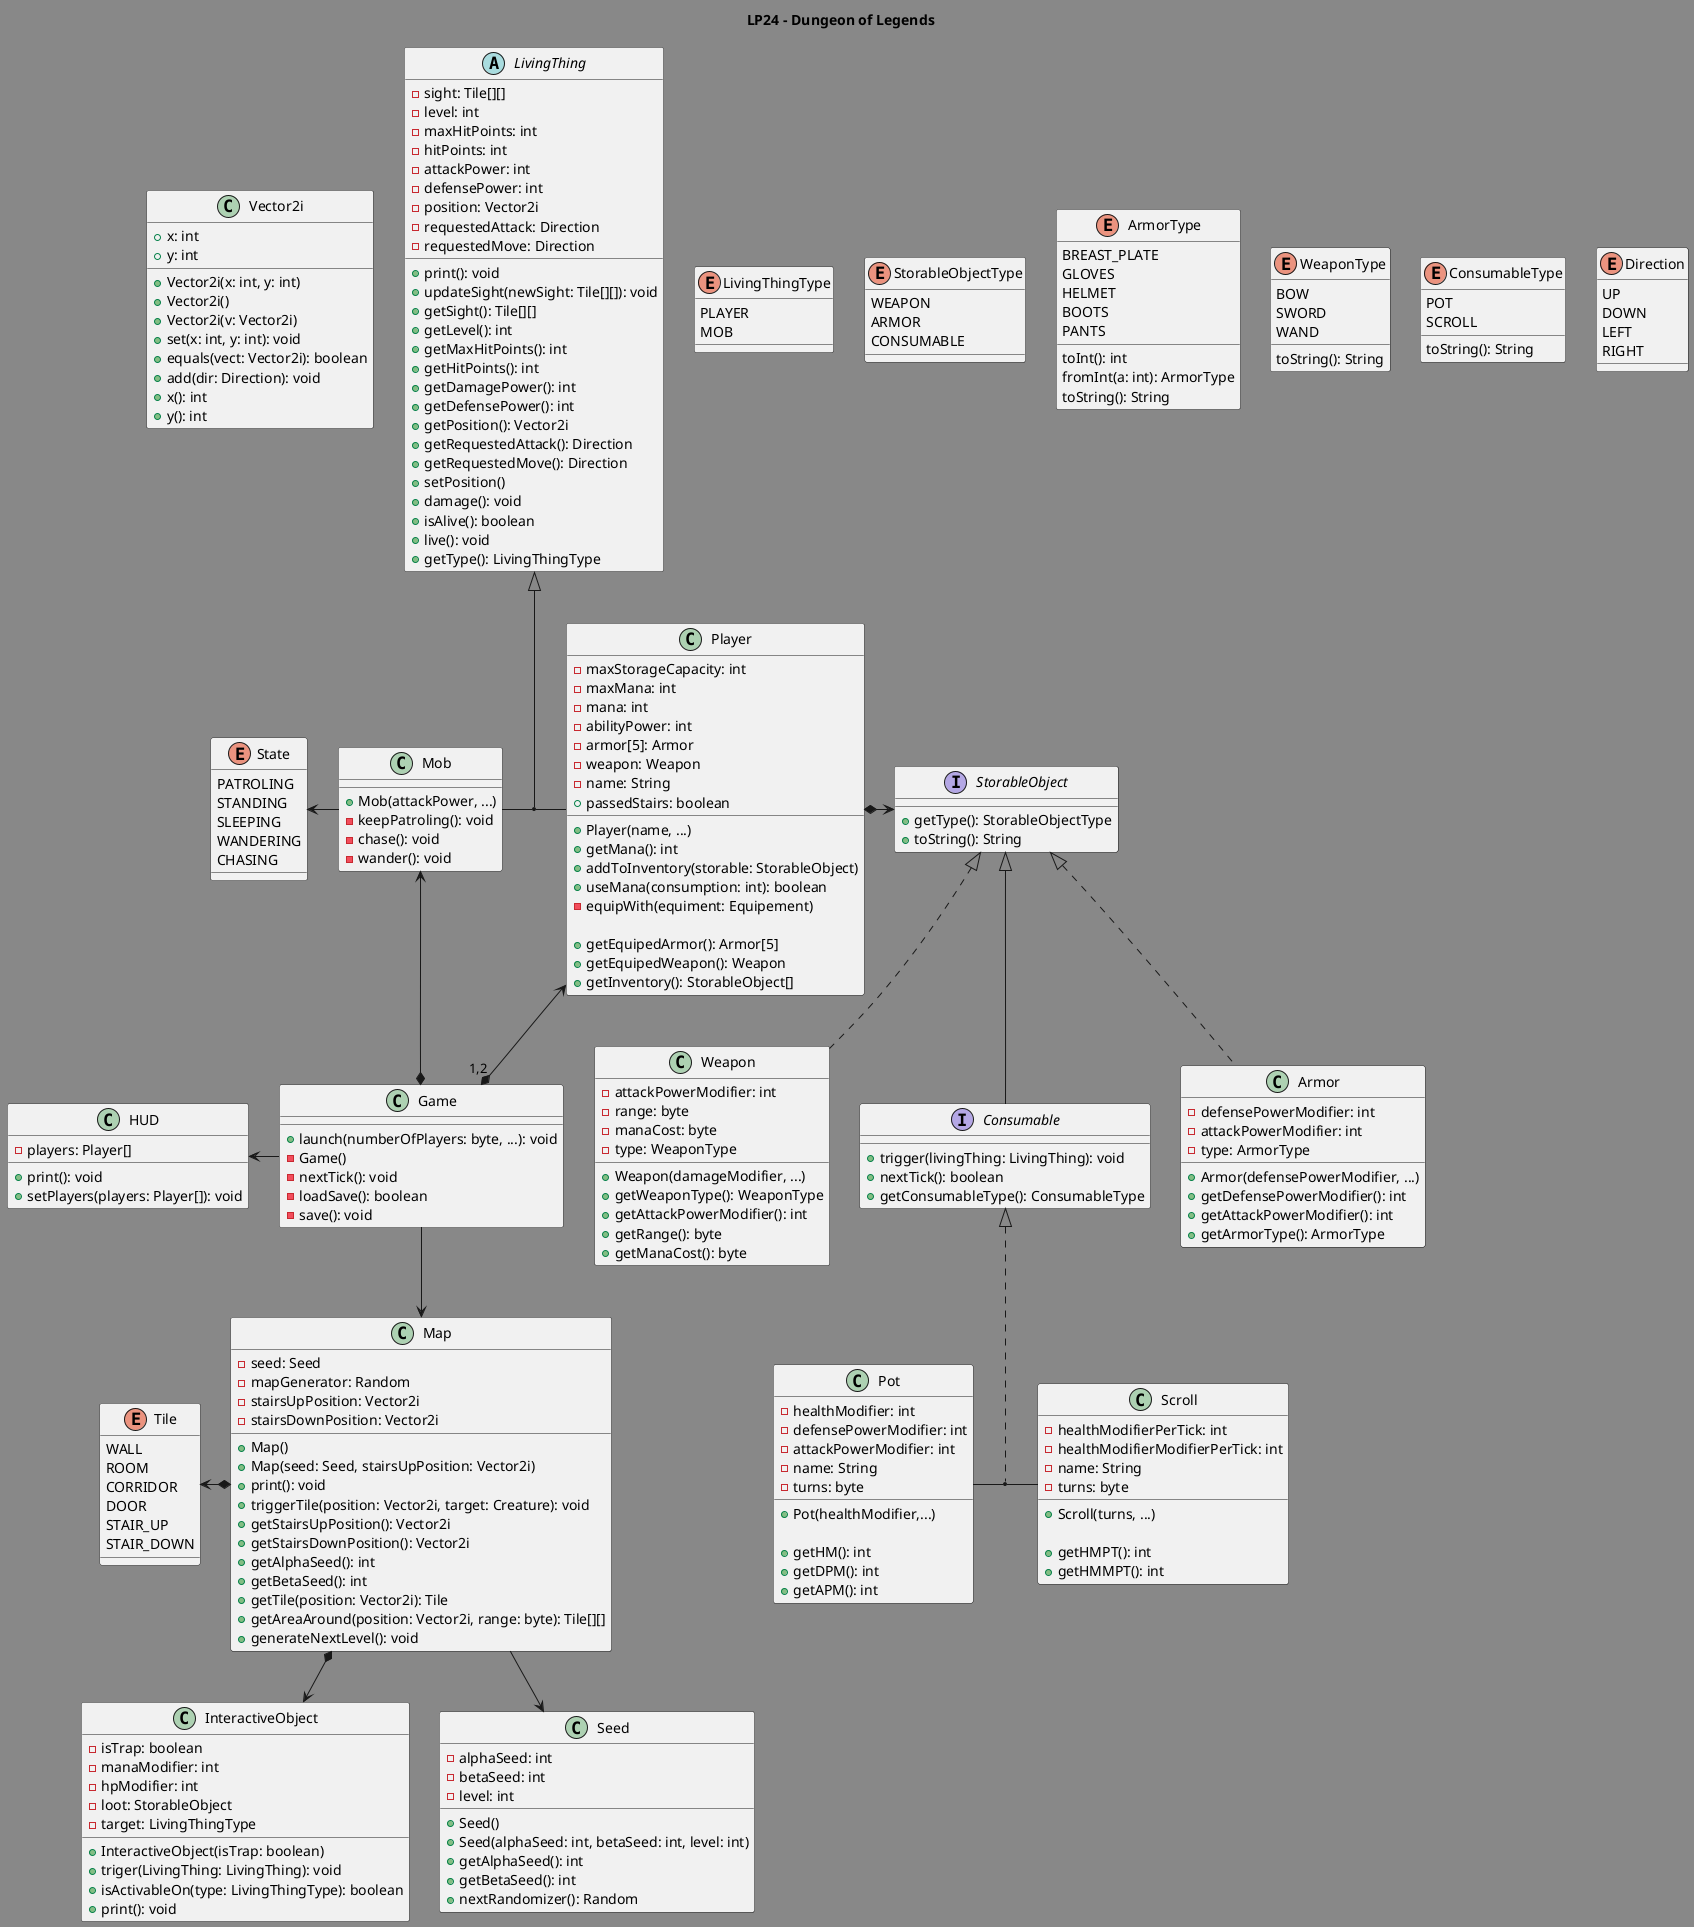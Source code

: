 'You may preview the uml using www.planttext.com/planttext
@startuml
title LP24 - Dungeon of Legends

skinparam {
    nodesep 30
    ranksep 51
    backgroundcolor #888888
}

enum Direction{
    UP
    DOWN
    LEFT
    RIGHT
}
enum ConsumableType{
    POT
    SCROLL
    toString(): String
}

enum WeaponType{
    BOW
    SWORD
    WAND
    toString(): String
}

enum ArmorType{
    BREAST_PLATE
    GLOVES
    HELMET
    BOOTS
    PANTS
    toInt(): int
    fromInt(a: int): ArmorType
    toString(): String
}
enum StorableObjectType{
    WEAPON
    ARMOR
    CONSUMABLE
}

enum LivingThingType{
    PLAYER
    MOB
}

enum Tile{
    WALL
    ROOM
    CORRIDOR
    DOOR
    STAIR_UP
    STAIR_DOWN
}

LivingThingType -[hidden]right- StorableObjectType
ArmorType -[hidden]left- StorableObjectType
WeaponType -[hidden]left- ArmorType
WeaponType -[hidden]right- ConsumableType

interface StorableObject{
    + getType(): StorableObjectType
    + toString(): String
}


interface Consumable{
    + trigger(livingThing: LivingThing): void
    + nextTick(): boolean
    + getConsumableType(): ConsumableType
}
StorableObject <|-- Consumable


class Armor{
    - defensePowerModifier: int
    - attackPowerModifier: int
    - type: ArmorType
    + Armor(defensePowerModifier, ...)
    + getDefensePowerModifier(): int
    + getAttackPowerModifier(): int
    + getArmorType(): ArmorType
}
Armor -[hidden]up-> StorableObject
Consumable -[hidden]right- Armor
StorableObject <|.. Armor

class Weapon{
    - attackPowerModifier: int
    - range: byte
    - manaCost: byte
    - type: WeaponType
    + Weapon(damageModifier, ...)
    + getWeaponType(): WeaponType
    + getAttackPowerModifier(): int
    + getRange(): byte
    + getManaCost(): byte
}
StorableObject <|.. Weapon

class Scroll{
    - healthModifierPerTick: int
    - healthModifierModifierPerTick: int
    - name: String
    - turns: byte
    + Scroll(turns, ...)

    'For saving purposes
    + getHMPT(): int
    + getHMMPT(): int
}

class Pot{
    - healthModifier: int
    - defensePowerModifier: int
    - attackPowerModifier: int
    - name: String
    - turns: byte
    + Pot(healthModifier,...)

    'For saving purposes
    + getHM(): int
    + getDPM(): int
    + getAPM(): int
}
Pot -[hidden]up-> Consumable
Scroll -[hidden]up-> Consumable
Pot -[hidden]right- Scroll
Consumable <|.. (Pot, Scroll)

abstract class LivingThing{
    - sight: Tile[][]
    - level: int
    - maxHitPoints: int
    - hitPoints: int
    - attackPower: int
    - defensePower: int
    - position: Vector2i
    - requestedAttack: Direction
    - requestedMove: Direction
    + print(): void
    + updateSight(newSight: Tile[][]): void
    + getSight(): Tile[][]
    + getLevel(): int
    + getMaxHitPoints(): int
    + getHitPoints(): int
    + getDamagePower(): int
    + getDefensePower(): int
    + getPosition(): Vector2i
    + getRequestedAttack(): Direction
    + getRequestedMove(): Direction
    + setPosition()
    + damage(): void
    + isAlive(): boolean
    + live(): void
    + getType(): LivingThingType
}

class Player{
    - maxStorageCapacity: int
    - maxMana: int
    - mana: int
    - abilityPower: int
    - armor[5]: Armor
    - weapon: Weapon
    - name: String
    + passedStairs: boolean
    + Player(name, ...)
    + getMana(): int
    + addToInventory(storable: StorableObject)
    + useMana(consumption: int): boolean
    - equipWith(equiment: Equipement)

    'For saving purposes
    + getEquipedArmor(): Armor[5]
    + getEquipedWeapon(): Weapon
    + getInventory(): StorableObject[]
}

Player *-right-> StorableObject
Player -[hidden]up-> LivingThing

class Mob{
    + Mob(attackPower, ...)
    - keepPatroling(): void
    - chase(): void
    - wander(): void
}
Mob -left-> State
Mob -[hidden]right- Player
Mob -[hidden]up-> LivingThing
LivingThing <|-- (Mob, Player)

class Game {
    + launch(numberOfPlayers: byte, ...): void
    - Game()
    - nextTick(): void
    - loadSave(): boolean
    - save(): void
}
Game *-up-> Mob
Game "1,2" *-up-> Player
Game --> Map
Game -left-> HUD

class Map {
    - seed: Seed
    - mapGenerator: Random
    - stairsUpPosition: Vector2i
    - stairsDownPosition: Vector2i
    + Map()
    + Map(seed: Seed, stairsUpPosition: Vector2i)
    + print(): void
    + triggerTile(position: Vector2i, target: Creature): void
    + getStairsUpPosition(): Vector2i
    + getStairsDownPosition(): Vector2i
    + getAlphaSeed(): int
    + getBetaSeed(): int
    + getTile(position: Vector2i): Tile
    + getAreaAround(position: Vector2i, range: byte): Tile[][]
    + generateNextLevel(): void
}
Map *--> InteractiveObject
Map *-left-> Tile
Map --> Seed

class Seed {
    - alphaSeed: int
    - betaSeed: int
    - level: int
    + Seed()
    + Seed(alphaSeed: int, betaSeed: int, level: int)
    + getAlphaSeed(): int
    + getBetaSeed(): int
    + nextRandomizer(): Random
}

enum State{
    PATROLING
    STANDING
    SLEEPING
    WANDERING
    CHASING
}

class HUD {
    - players: Player[]
    + print(): void
    + setPlayers(players: Player[]): void
}

class InteractiveObject{
    - isTrap: boolean
    - manaModifier: int
    - hpModifier: int
    - loot: StorableObject
    - target: LivingThingType
    + InteractiveObject(isTrap: boolean)
    + triger(LivingThing: LivingThing): void
    + isActivableOn(type: LivingThingType): boolean
    + print(): void
}

class Vector2i{
    + x: int
    + y: int
    + Vector2i(x: int, y: int)
    + Vector2i()
    + Vector2i(v: Vector2i)
    + set(x: int, y: int): void
    + equals(vect: Vector2i): boolean
    + add(dir: Direction): void
    + x(): int
    + y(): int
}
Vector2i *-[hidden]right-> LivingThing
@enduml
